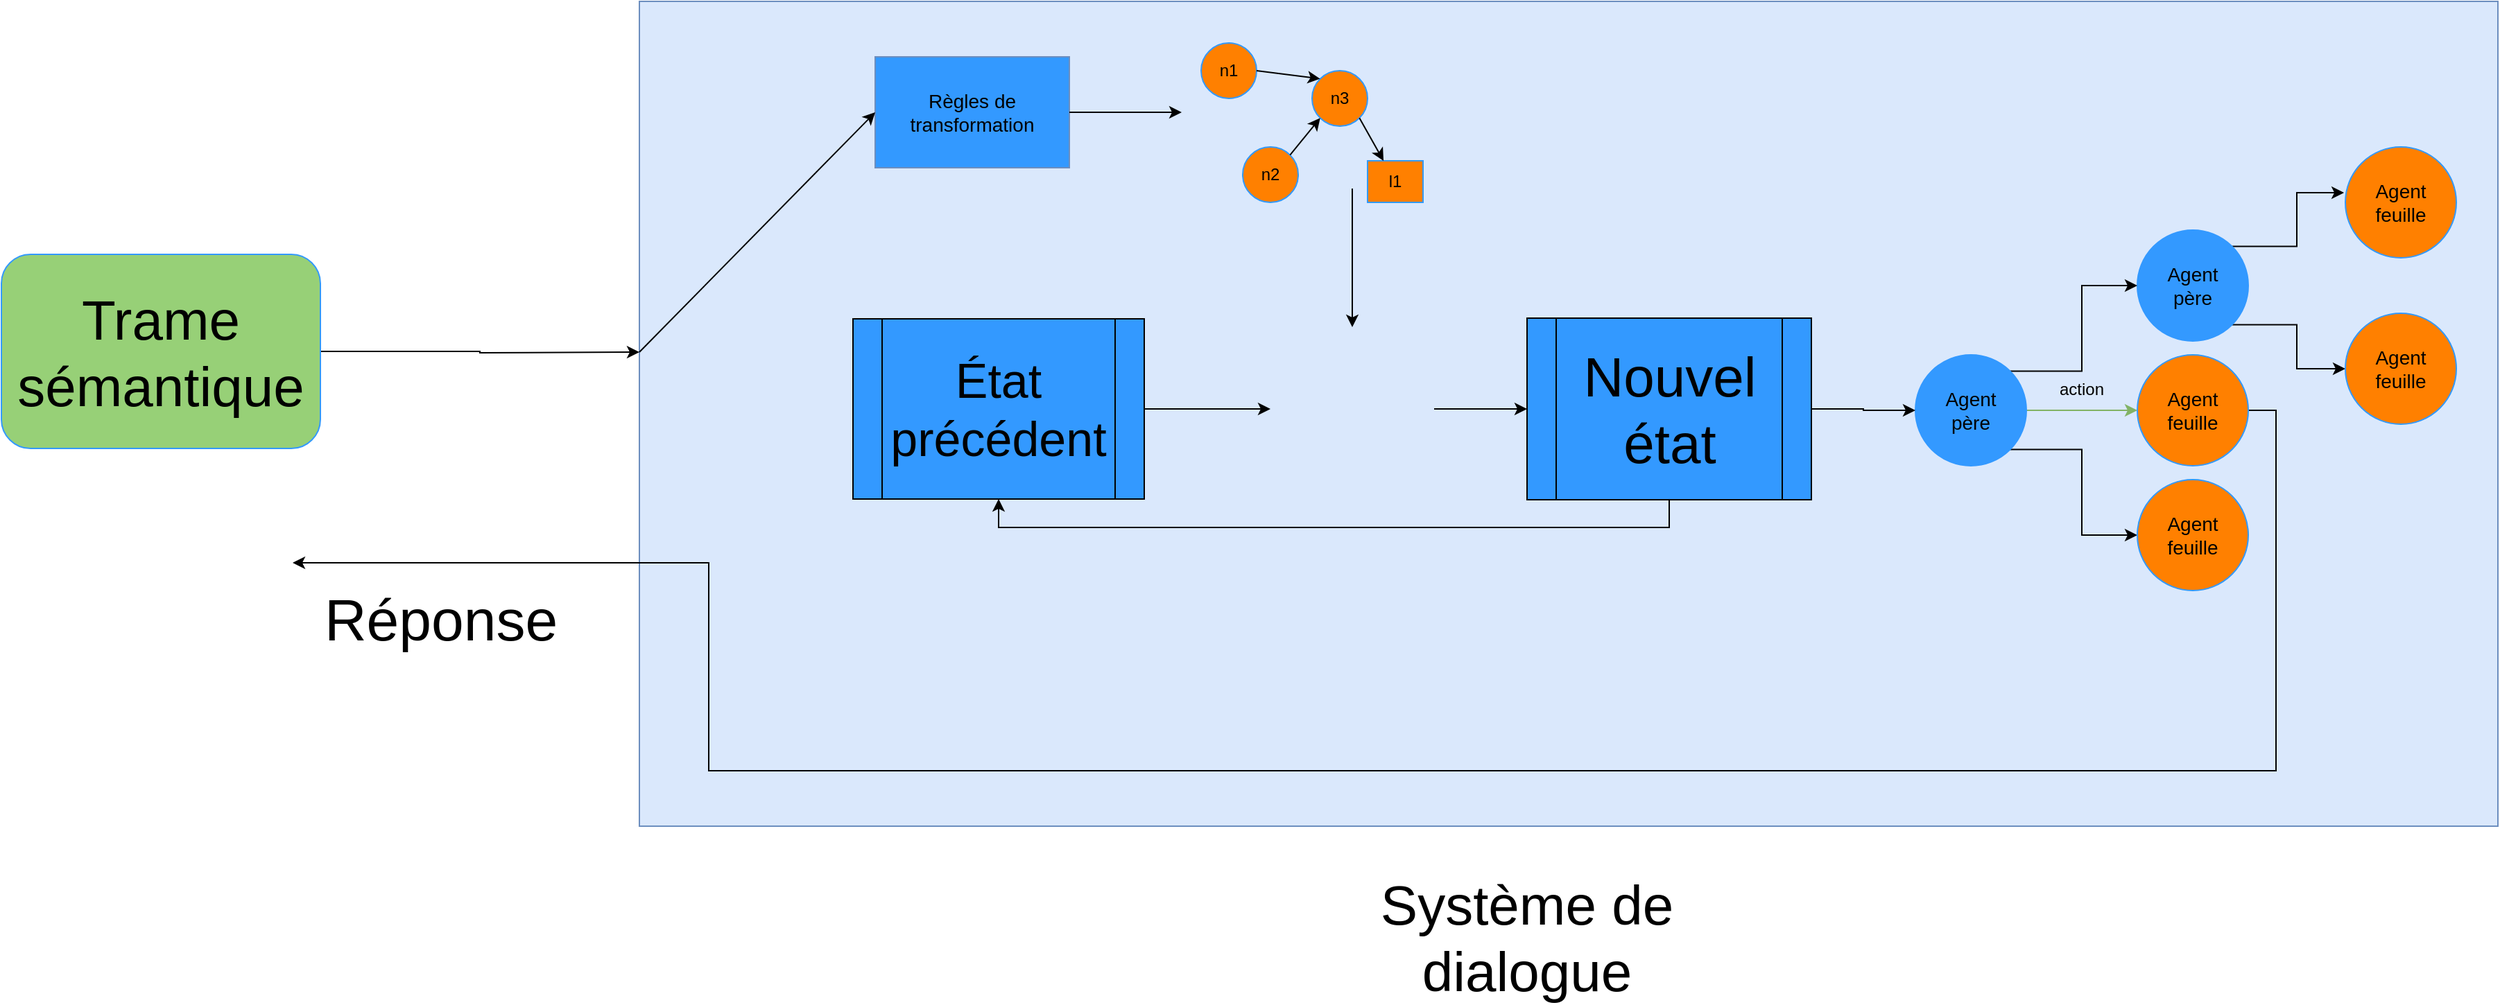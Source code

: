 <mxfile version="10.6.8" type="device"><diagram id="lExLXjc1cdtKiexNxYVn" name="Page-1"><mxGraphModel dx="3848" dy="2238" grid="1" gridSize="10" guides="1" tooltips="1" connect="1" arrows="1" fold="1" page="1" pageScale="1" pageWidth="850" pageHeight="1100" math="0" shadow="0"><root><mxCell id="0"/><mxCell id="1" parent="0"/><mxCell id="O8RZcoKPKGXI0C-UQxa_-27" value="" style="rounded=0;whiteSpace=wrap;html=1;strokeColor=#6c8ebf;fillColor=#dae8fc;" vertex="1" parent="1"><mxGeometry x="-580" y="-125" width="1340" height="595" as="geometry"/></mxCell><mxCell id="lvxdYItzJVjIvdjhRI7E-30" style="edgeStyle=orthogonalEdgeStyle;rounded=0;orthogonalLoop=1;jettySize=auto;html=1;exitX=1;exitY=0;exitDx=0;exitDy=0;entryX=-0.012;entryY=0.413;entryDx=0;entryDy=0;entryPerimeter=0;" parent="1" source="lvxdYItzJVjIvdjhRI7E-17" target="lvxdYItzJVjIvdjhRI7E-23" edge="1"><mxGeometry relative="1" as="geometry"/></mxCell><mxCell id="lvxdYItzJVjIvdjhRI7E-31" style="edgeStyle=orthogonalEdgeStyle;rounded=0;orthogonalLoop=1;jettySize=auto;html=1;exitX=1;exitY=1;exitDx=0;exitDy=0;entryX=0;entryY=0.5;entryDx=0;entryDy=0;" parent="1" source="lvxdYItzJVjIvdjhRI7E-17" target="lvxdYItzJVjIvdjhRI7E-24" edge="1"><mxGeometry relative="1" as="geometry"/></mxCell><mxCell id="lvxdYItzJVjIvdjhRI7E-17" value="&lt;div style=&quot;font-size: 14px&quot;&gt;&lt;font style=&quot;font-size: 14px&quot;&gt;Agent &lt;br&gt;&lt;/font&gt;&lt;/div&gt;&lt;div style=&quot;font-size: 14px&quot;&gt;&lt;font style=&quot;font-size: 14px&quot;&gt;père&lt;/font&gt;&lt;/div&gt;" style="ellipse;whiteSpace=wrap;html=1;aspect=fixed;strokeColor=#3399FF;fillColor=#3399FF;" parent="1" vertex="1"><mxGeometry x="500" y="40" width="80" height="80" as="geometry"/></mxCell><mxCell id="lvxdYItzJVjIvdjhRI7E-27" style="edgeStyle=orthogonalEdgeStyle;rounded=0;orthogonalLoop=1;jettySize=auto;html=1;exitX=1;exitY=0.5;exitDx=0;exitDy=0;entryX=0;entryY=0.5;entryDx=0;entryDy=0;fillColor=#d5e8d4;strokeColor=#82b366;" parent="1" source="lvxdYItzJVjIvdjhRI7E-18" target="lvxdYItzJVjIvdjhRI7E-21" edge="1"><mxGeometry relative="1" as="geometry"/></mxCell><mxCell id="lvxdYItzJVjIvdjhRI7E-28" style="edgeStyle=orthogonalEdgeStyle;rounded=0;orthogonalLoop=1;jettySize=auto;html=1;exitX=1;exitY=0;exitDx=0;exitDy=0;entryX=0;entryY=0.5;entryDx=0;entryDy=0;" parent="1" source="lvxdYItzJVjIvdjhRI7E-18" target="lvxdYItzJVjIvdjhRI7E-17" edge="1"><mxGeometry relative="1" as="geometry"/></mxCell><mxCell id="lvxdYItzJVjIvdjhRI7E-29" style="edgeStyle=orthogonalEdgeStyle;rounded=0;orthogonalLoop=1;jettySize=auto;html=1;exitX=1;exitY=1;exitDx=0;exitDy=0;entryX=0;entryY=0.5;entryDx=0;entryDy=0;" parent="1" source="lvxdYItzJVjIvdjhRI7E-18" target="lvxdYItzJVjIvdjhRI7E-22" edge="1"><mxGeometry relative="1" as="geometry"/></mxCell><mxCell id="lvxdYItzJVjIvdjhRI7E-18" value="&lt;div style=&quot;font-size: 14px&quot;&gt;&lt;font style=&quot;font-size: 14px&quot;&gt;Agent &lt;br&gt;&lt;/font&gt;&lt;/div&gt;&lt;div style=&quot;font-size: 14px&quot;&gt;&lt;font style=&quot;font-size: 14px&quot;&gt;père&lt;/font&gt;&lt;/div&gt;" style="ellipse;whiteSpace=wrap;html=1;aspect=fixed;strokeColor=#3399FF;fillColor=#3399FF;" parent="1" vertex="1"><mxGeometry x="340" y="130" width="80" height="80" as="geometry"/></mxCell><mxCell id="O8RZcoKPKGXI0C-UQxa_-24" style="edgeStyle=orthogonalEdgeStyle;rounded=0;orthogonalLoop=1;jettySize=auto;html=1;exitX=1;exitY=0.5;exitDx=0;exitDy=0;" edge="1" parent="1" source="lvxdYItzJVjIvdjhRI7E-21"><mxGeometry relative="1" as="geometry"><mxPoint x="-830" y="280" as="targetPoint"/><Array as="points"><mxPoint x="600" y="170"/><mxPoint x="600" y="430"/><mxPoint x="-530" y="430"/></Array></mxGeometry></mxCell><mxCell id="lvxdYItzJVjIvdjhRI7E-21" value="&lt;div style=&quot;font-size: 14px&quot;&gt;&lt;font style=&quot;font-size: 14px&quot;&gt;Agent&lt;/font&gt;&lt;/div&gt;&lt;div style=&quot;font-size: 14px&quot;&gt;&lt;font style=&quot;font-size: 14px&quot;&gt;feuille&lt;br&gt;&lt;/font&gt;&lt;/div&gt;" style="ellipse;whiteSpace=wrap;html=1;aspect=fixed;strokeColor=#3399FF;fillColor=#FF8000;" parent="1" vertex="1"><mxGeometry x="500" y="130" width="80" height="80" as="geometry"/></mxCell><mxCell id="lvxdYItzJVjIvdjhRI7E-22" value="&lt;div style=&quot;font-size: 14px&quot;&gt;&lt;font style=&quot;font-size: 14px&quot;&gt;Agent&lt;/font&gt;&lt;/div&gt;&lt;div style=&quot;font-size: 14px&quot;&gt;&lt;font style=&quot;font-size: 14px&quot;&gt;feuille&lt;br&gt;&lt;/font&gt;&lt;/div&gt;" style="ellipse;whiteSpace=wrap;html=1;aspect=fixed;strokeColor=#3399FF;fillColor=#FF8000;" parent="1" vertex="1"><mxGeometry x="500" y="220" width="80" height="80" as="geometry"/></mxCell><mxCell id="lvxdYItzJVjIvdjhRI7E-23" value="&lt;div style=&quot;font-size: 14px&quot;&gt;&lt;font style=&quot;font-size: 14px&quot;&gt;Agent&lt;/font&gt;&lt;/div&gt;&lt;div style=&quot;font-size: 14px&quot;&gt;&lt;font style=&quot;font-size: 14px&quot;&gt;feuille&lt;br&gt;&lt;/font&gt;&lt;/div&gt;" style="ellipse;whiteSpace=wrap;html=1;aspect=fixed;strokeColor=#3399FF;fillColor=#FF8000;" parent="1" vertex="1"><mxGeometry x="650" y="-20" width="80" height="80" as="geometry"/></mxCell><mxCell id="lvxdYItzJVjIvdjhRI7E-24" value="&lt;div style=&quot;font-size: 14px&quot;&gt;&lt;font style=&quot;font-size: 14px&quot;&gt;Agent&lt;/font&gt;&lt;/div&gt;&lt;div style=&quot;font-size: 14px&quot;&gt;&lt;font style=&quot;font-size: 14px&quot;&gt;feuille&lt;br&gt;&lt;/font&gt;&lt;/div&gt;" style="ellipse;whiteSpace=wrap;html=1;aspect=fixed;strokeColor=#3399FF;fillColor=#FF8000;" parent="1" vertex="1"><mxGeometry x="650" y="100" width="80" height="80" as="geometry"/></mxCell><mxCell id="lvxdYItzJVjIvdjhRI7E-36" value="action" style="text;html=1;strokeColor=none;fillColor=none;align=center;verticalAlign=middle;whiteSpace=wrap;rounded=0;" parent="1" vertex="1"><mxGeometry x="440" y="145" width="40" height="20" as="geometry"/></mxCell><mxCell id="O8RZcoKPKGXI0C-UQxa_-1" value="&lt;div style=&quot;font-size: 14px&quot;&gt;&lt;font style=&quot;font-size: 14px&quot;&gt;Règles de&lt;/font&gt;&lt;/div&gt;&lt;div style=&quot;font-size: 14px&quot;&gt;&lt;font style=&quot;font-size: 14px&quot;&gt; transformation&lt;/font&gt;&lt;/div&gt;" style="rounded=0;whiteSpace=wrap;html=1;fillColor=#3399FF;strokeColor=#6c8ebf;" vertex="1" parent="1"><mxGeometry x="-410" y="-85" width="140" height="80" as="geometry"/></mxCell><mxCell id="O8RZcoKPKGXI0C-UQxa_-13" style="edgeStyle=orthogonalEdgeStyle;rounded=0;orthogonalLoop=1;jettySize=auto;html=1;exitX=1;exitY=0.5;exitDx=0;exitDy=0;" edge="1" parent="1" source="O8RZcoKPKGXI0C-UQxa_-2"><mxGeometry relative="1" as="geometry"><mxPoint x="-580" y="128" as="targetPoint"/></mxGeometry></mxCell><mxCell id="O8RZcoKPKGXI0C-UQxa_-2" value="&lt;font style=&quot;font-size: 40px&quot;&gt;Trame sémantique&lt;/font&gt;" style="rounded=1;whiteSpace=wrap;html=1;fillColor=#97D077;strokeColor=#3399FF;" vertex="1" parent="1"><mxGeometry x="-1040" y="57.5" width="230" height="140" as="geometry"/></mxCell><mxCell id="O8RZcoKPKGXI0C-UQxa_-4" value="" style="endArrow=classic;html=1;entryX=0;entryY=0.5;entryDx=0;entryDy=0;" edge="1" parent="1" source="O8RZcoKPKGXI0C-UQxa_-1"><mxGeometry width="50" height="50" relative="1" as="geometry"><mxPoint x="-305" y="155" as="sourcePoint"/><mxPoint x="-189" y="-45" as="targetPoint"/></mxGeometry></mxCell><mxCell id="O8RZcoKPKGXI0C-UQxa_-5" value="n1" style="ellipse;whiteSpace=wrap;html=1;aspect=fixed;strokeColor=#3399FF;fillColor=#FF8000;" vertex="1" parent="1"><mxGeometry x="-175" y="-95" width="40" height="40" as="geometry"/></mxCell><mxCell id="O8RZcoKPKGXI0C-UQxa_-6" value="n2" style="ellipse;whiteSpace=wrap;html=1;aspect=fixed;strokeColor=#3399FF;fillColor=#FF8000;" vertex="1" parent="1"><mxGeometry x="-145" y="-20" width="40" height="40" as="geometry"/></mxCell><mxCell id="O8RZcoKPKGXI0C-UQxa_-7" value="n3" style="ellipse;whiteSpace=wrap;html=1;aspect=fixed;strokeColor=#3399FF;fillColor=#FF8000;" vertex="1" parent="1"><mxGeometry x="-95" y="-75" width="40" height="40" as="geometry"/></mxCell><mxCell id="O8RZcoKPKGXI0C-UQxa_-8" value="l1" style="rounded=0;whiteSpace=wrap;html=1;strokeColor=#3399FF;fillColor=#FF8000;" vertex="1" parent="1"><mxGeometry x="-55" y="-10" width="40" height="30" as="geometry"/></mxCell><mxCell id="O8RZcoKPKGXI0C-UQxa_-9" value="" style="endArrow=classic;html=1;exitX=1;exitY=0;exitDx=0;exitDy=0;entryX=0;entryY=1;entryDx=0;entryDy=0;" edge="1" parent="1" source="O8RZcoKPKGXI0C-UQxa_-6" target="O8RZcoKPKGXI0C-UQxa_-7"><mxGeometry width="50" height="50" relative="1" as="geometry"><mxPoint x="-195" y="175" as="sourcePoint"/><mxPoint x="-145" y="125" as="targetPoint"/></mxGeometry></mxCell><mxCell id="O8RZcoKPKGXI0C-UQxa_-10" value="" style="endArrow=classic;html=1;entryX=0;entryY=0;entryDx=0;entryDy=0;exitX=1;exitY=0.5;exitDx=0;exitDy=0;" edge="1" parent="1" source="O8RZcoKPKGXI0C-UQxa_-5" target="O8RZcoKPKGXI0C-UQxa_-7"><mxGeometry width="50" height="50" relative="1" as="geometry"><mxPoint x="-225" y="85" as="sourcePoint"/><mxPoint x="-175" y="35" as="targetPoint"/></mxGeometry></mxCell><mxCell id="O8RZcoKPKGXI0C-UQxa_-11" value="" style="endArrow=classic;html=1;exitX=1;exitY=1;exitDx=0;exitDy=0;" edge="1" parent="1" source="O8RZcoKPKGXI0C-UQxa_-7" target="O8RZcoKPKGXI0C-UQxa_-8"><mxGeometry width="50" height="50" relative="1" as="geometry"><mxPoint x="-165" y="105" as="sourcePoint"/><mxPoint x="-115" y="55" as="targetPoint"/></mxGeometry></mxCell><mxCell id="O8RZcoKPKGXI0C-UQxa_-15" value="" style="endArrow=classic;html=1;entryX=0;entryY=0.5;entryDx=0;entryDy=0;exitX=0;exitY=0.5;exitDx=0;exitDy=0;" edge="1" parent="1" target="O8RZcoKPKGXI0C-UQxa_-1"><mxGeometry width="50" height="50" relative="1" as="geometry"><mxPoint x="-580" y="128" as="sourcePoint"/><mxPoint x="-370" y="110" as="targetPoint"/></mxGeometry></mxCell><mxCell id="O8RZcoKPKGXI0C-UQxa_-18" style="edgeStyle=orthogonalEdgeStyle;rounded=0;orthogonalLoop=1;jettySize=auto;html=1;exitX=1;exitY=0.5;exitDx=0;exitDy=0;" edge="1" parent="1" source="O8RZcoKPKGXI0C-UQxa_-16" target="O8RZcoKPKGXI0C-UQxa_-20"><mxGeometry relative="1" as="geometry"><mxPoint x="-100" y="170" as="targetPoint"/></mxGeometry></mxCell><mxCell id="O8RZcoKPKGXI0C-UQxa_-16" value="&lt;font style=&quot;font-size: 35px&quot;&gt;État précédent&lt;/font&gt;" style="shape=process;whiteSpace=wrap;html=1;backgroundOutline=1;strokeColor=#000000;fillColor=#3399FF;" vertex="1" parent="1"><mxGeometry x="-426" y="104" width="210" height="130" as="geometry"/></mxCell><mxCell id="O8RZcoKPKGXI0C-UQxa_-17" value="" style="endArrow=classic;html=1;entryX=0.5;entryY=0;entryDx=0;entryDy=0;" edge="1" parent="1" target="O8RZcoKPKGXI0C-UQxa_-20"><mxGeometry width="50" height="50" relative="1" as="geometry"><mxPoint x="-66" y="10" as="sourcePoint"/><mxPoint x="-70" y="130" as="targetPoint"/></mxGeometry></mxCell><mxCell id="O8RZcoKPKGXI0C-UQxa_-22" style="edgeStyle=orthogonalEdgeStyle;rounded=0;orthogonalLoop=1;jettySize=auto;html=1;exitX=1;exitY=0.5;exitDx=0;exitDy=0;entryX=0;entryY=0.5;entryDx=0;entryDy=0;" edge="1" parent="1" source="O8RZcoKPKGXI0C-UQxa_-20" target="O8RZcoKPKGXI0C-UQxa_-21"><mxGeometry relative="1" as="geometry"/></mxCell><mxCell id="O8RZcoKPKGXI0C-UQxa_-20" value="" style="shape=image;html=1;verticalAlign=top;verticalLabelPosition=bottom;labelBackgroundColor=#ffffff;imageAspect=0;aspect=fixed;image=https://cdn3.iconfinder.com/data/icons/iconic-1/32/plus_alt-128.png;strokeColor=#000000;fillColor=#3399FF;" vertex="1" parent="1"><mxGeometry x="-125" y="110" width="118" height="118" as="geometry"/></mxCell><mxCell id="O8RZcoKPKGXI0C-UQxa_-23" style="edgeStyle=orthogonalEdgeStyle;rounded=0;orthogonalLoop=1;jettySize=auto;html=1;exitX=1;exitY=0.5;exitDx=0;exitDy=0;" edge="1" parent="1" source="O8RZcoKPKGXI0C-UQxa_-21" target="lvxdYItzJVjIvdjhRI7E-18"><mxGeometry relative="1" as="geometry"/></mxCell><mxCell id="O8RZcoKPKGXI0C-UQxa_-29" style="edgeStyle=orthogonalEdgeStyle;rounded=0;orthogonalLoop=1;jettySize=auto;html=1;exitX=0.5;exitY=1;exitDx=0;exitDy=0;entryX=0.5;entryY=1;entryDx=0;entryDy=0;" edge="1" parent="1" source="O8RZcoKPKGXI0C-UQxa_-21" target="O8RZcoKPKGXI0C-UQxa_-16"><mxGeometry relative="1" as="geometry"/></mxCell><mxCell id="O8RZcoKPKGXI0C-UQxa_-21" value="&lt;div&gt;&lt;font style=&quot;font-size: 40px&quot;&gt;Nouvel&lt;/font&gt;&lt;/div&gt;&lt;div&gt;&lt;font style=&quot;font-size: 40px&quot;&gt;état&lt;/font&gt;&lt;/div&gt;" style="shape=process;whiteSpace=wrap;html=1;backgroundOutline=1;strokeColor=#000000;fillColor=#3399FF;" vertex="1" parent="1"><mxGeometry x="60" y="103.5" width="205" height="131" as="geometry"/></mxCell><mxCell id="O8RZcoKPKGXI0C-UQxa_-25" value="&lt;font style=&quot;font-size: 42px&quot;&gt;Réponse&lt;/font&gt;" style="text;html=1;strokeColor=none;fillColor=none;align=center;verticalAlign=middle;whiteSpace=wrap;rounded=0;" vertex="1" parent="1"><mxGeometry x="-743" y="312" width="40" height="20" as="geometry"/></mxCell><mxCell id="O8RZcoKPKGXI0C-UQxa_-28" value="&lt;font style=&quot;font-size: 40px&quot;&gt;Système de dialogue&lt;br&gt;&lt;/font&gt;" style="text;html=1;strokeColor=none;fillColor=none;align=center;verticalAlign=middle;whiteSpace=wrap;rounded=0;" vertex="1" parent="1"><mxGeometry x="-110" y="540" width="340" height="20" as="geometry"/></mxCell></root></mxGraphModel></diagram></mxfile>